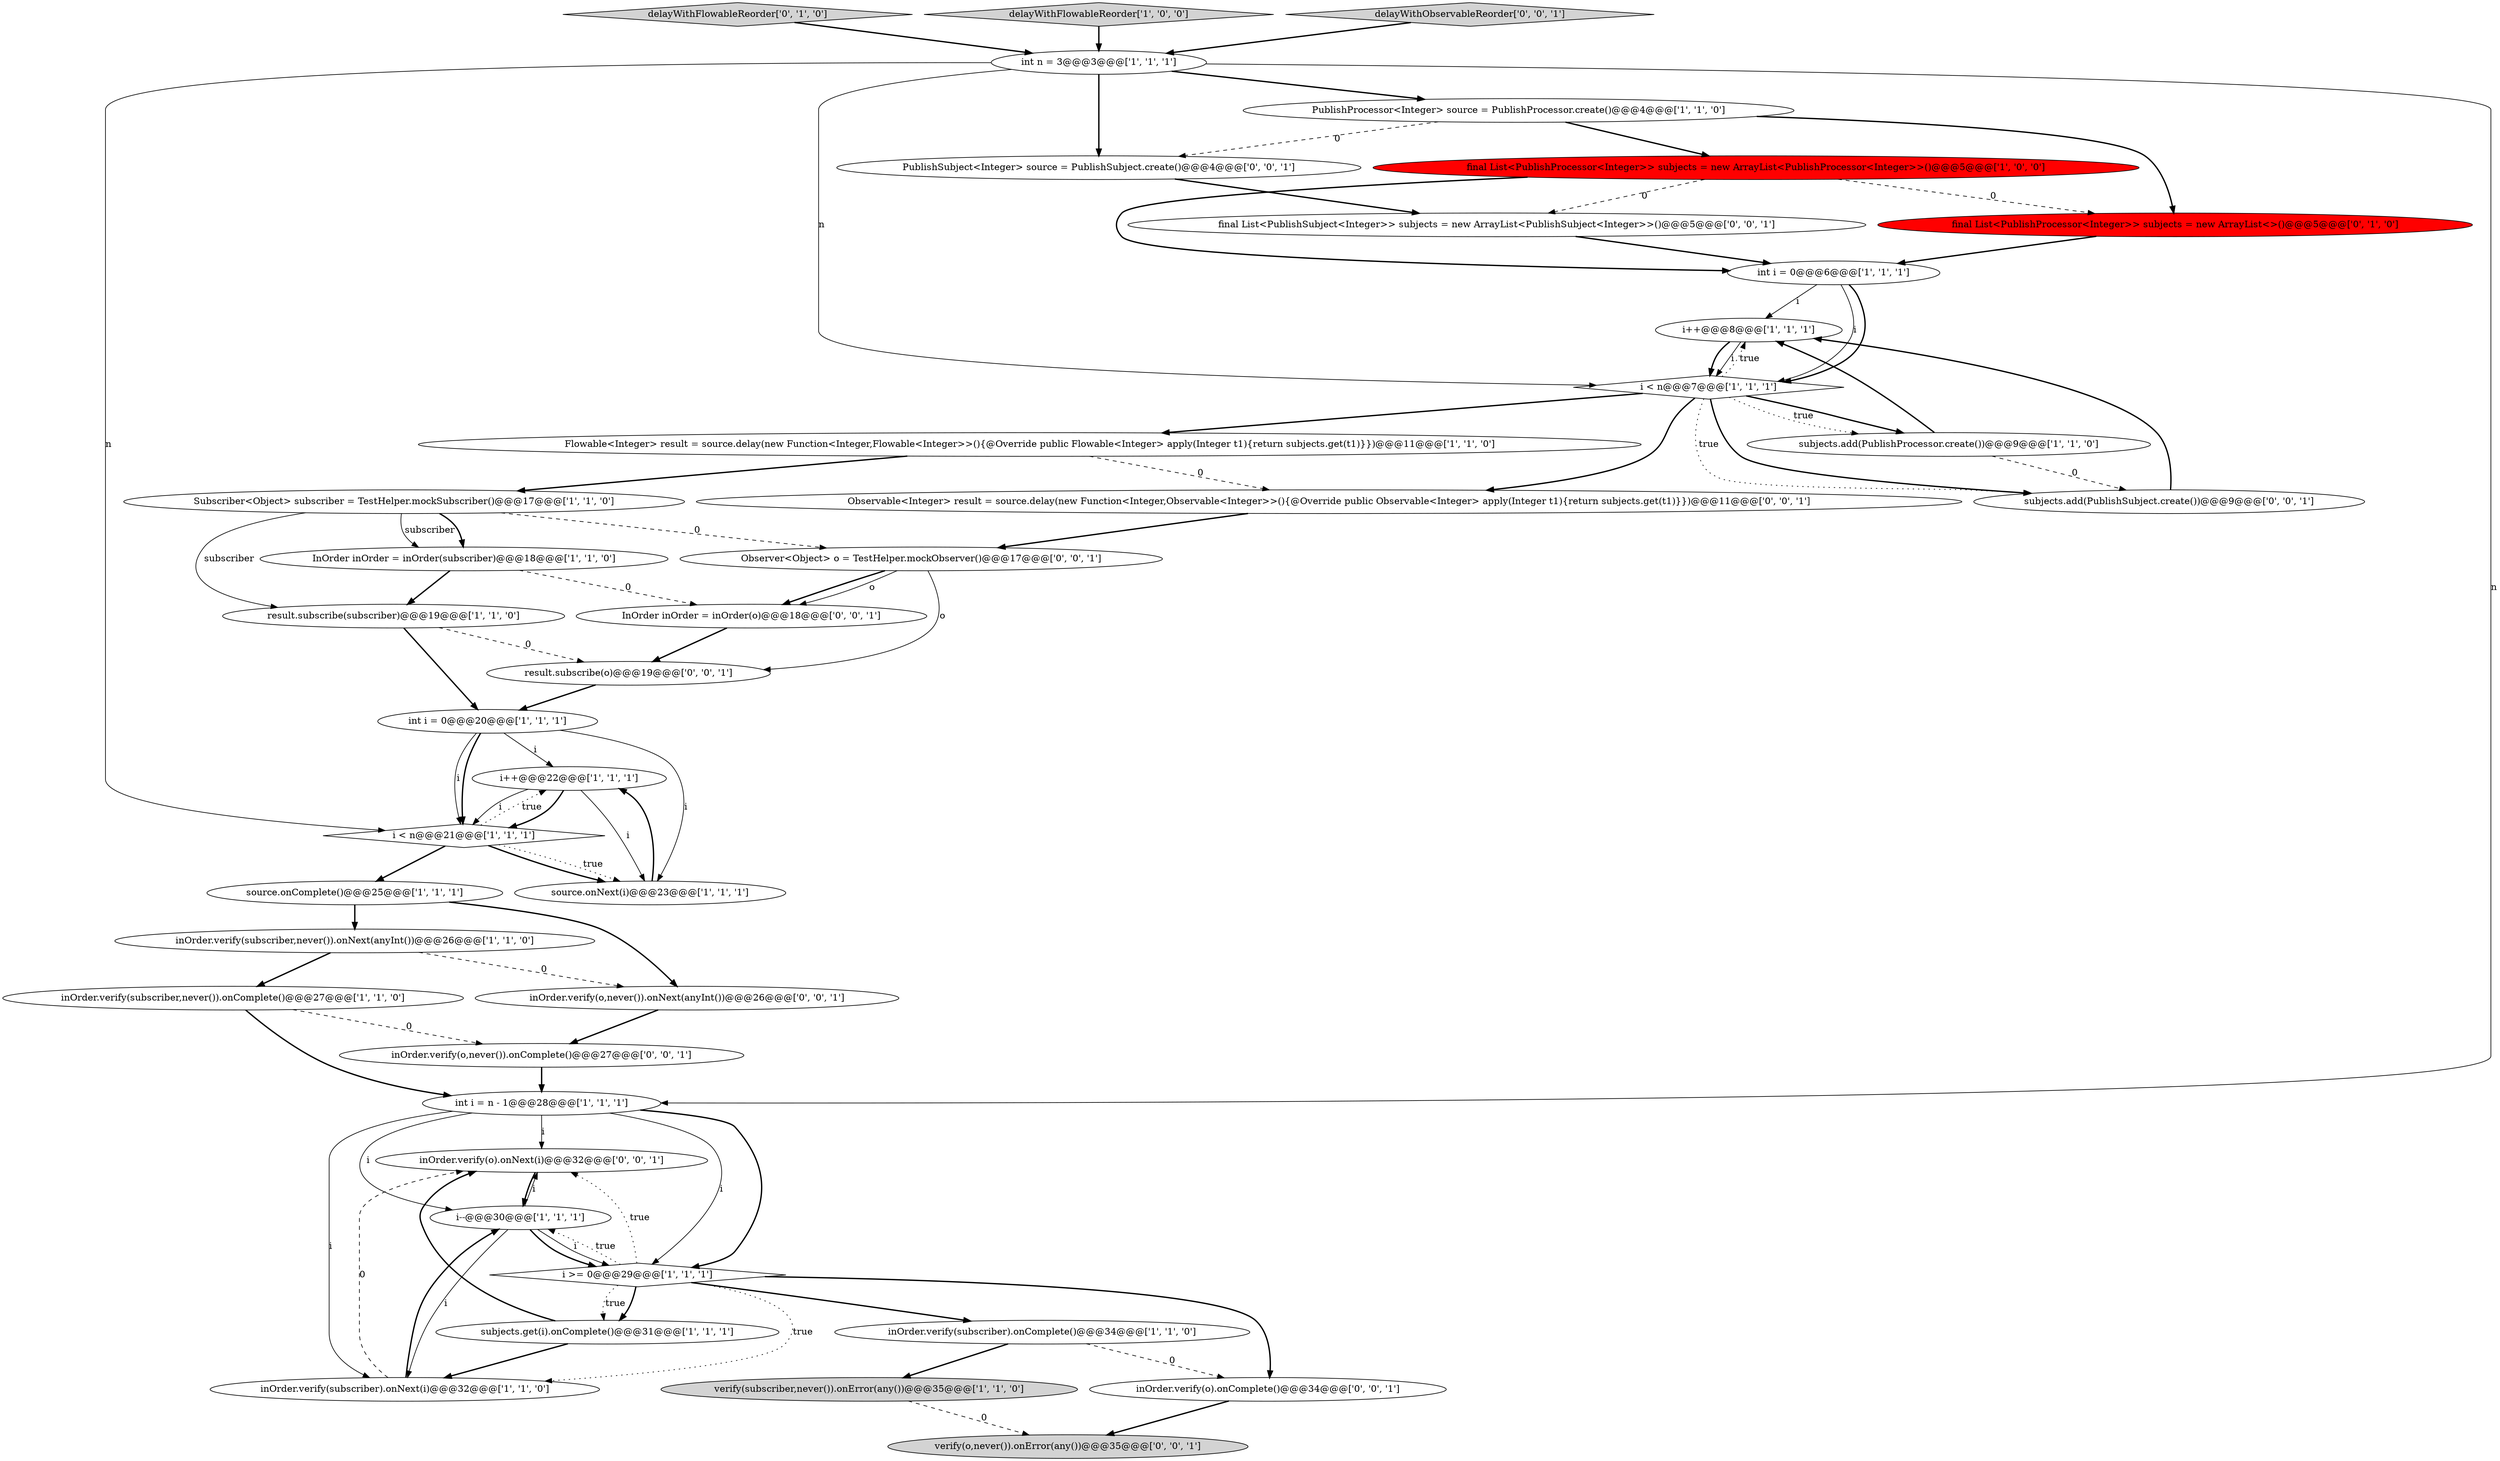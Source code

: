 digraph {
15 [style = filled, label = "inOrder.verify(subscriber,never()).onComplete()@@@27@@@['1', '1', '0']", fillcolor = white, shape = ellipse image = "AAA0AAABBB1BBB"];
17 [style = filled, label = "source.onComplete()@@@25@@@['1', '1', '1']", fillcolor = white, shape = ellipse image = "AAA0AAABBB1BBB"];
30 [style = filled, label = "subjects.add(PublishSubject.create())@@@9@@@['0', '0', '1']", fillcolor = white, shape = ellipse image = "AAA0AAABBB3BBB"];
27 [style = filled, label = "delayWithFlowableReorder['0', '1', '0']", fillcolor = lightgray, shape = diamond image = "AAA0AAABBB2BBB"];
32 [style = filled, label = "Observer<Object> o = TestHelper.mockObserver()@@@17@@@['0', '0', '1']", fillcolor = white, shape = ellipse image = "AAA0AAABBB3BBB"];
0 [style = filled, label = "subjects.get(i).onComplete()@@@31@@@['1', '1', '1']", fillcolor = white, shape = ellipse image = "AAA0AAABBB1BBB"];
24 [style = filled, label = "i++@@@22@@@['1', '1', '1']", fillcolor = white, shape = ellipse image = "AAA0AAABBB1BBB"];
10 [style = filled, label = "inOrder.verify(subscriber).onComplete()@@@34@@@['1', '1', '0']", fillcolor = white, shape = ellipse image = "AAA0AAABBB1BBB"];
14 [style = filled, label = "inOrder.verify(subscriber,never()).onNext(anyInt())@@@26@@@['1', '1', '0']", fillcolor = white, shape = ellipse image = "AAA0AAABBB1BBB"];
4 [style = filled, label = "int n = 3@@@3@@@['1', '1', '1']", fillcolor = white, shape = ellipse image = "AAA0AAABBB1BBB"];
25 [style = filled, label = "subjects.add(PublishProcessor.create())@@@9@@@['1', '1', '0']", fillcolor = white, shape = ellipse image = "AAA0AAABBB1BBB"];
33 [style = filled, label = "verify(o,never()).onError(any())@@@35@@@['0', '0', '1']", fillcolor = lightgray, shape = ellipse image = "AAA0AAABBB3BBB"];
39 [style = filled, label = "inOrder.verify(o,never()).onNext(anyInt())@@@26@@@['0', '0', '1']", fillcolor = white, shape = ellipse image = "AAA0AAABBB3BBB"];
6 [style = filled, label = "verify(subscriber,never()).onError(any())@@@35@@@['1', '1', '0']", fillcolor = lightgray, shape = ellipse image = "AAA0AAABBB1BBB"];
21 [style = filled, label = "final List<PublishProcessor<Integer>> subjects = new ArrayList<PublishProcessor<Integer>>()@@@5@@@['1', '0', '0']", fillcolor = red, shape = ellipse image = "AAA1AAABBB1BBB"];
8 [style = filled, label = "InOrder inOrder = inOrder(subscriber)@@@18@@@['1', '1', '0']", fillcolor = white, shape = ellipse image = "AAA0AAABBB1BBB"];
37 [style = filled, label = "result.subscribe(o)@@@19@@@['0', '0', '1']", fillcolor = white, shape = ellipse image = "AAA0AAABBB3BBB"];
22 [style = filled, label = "int i = 0@@@6@@@['1', '1', '1']", fillcolor = white, shape = ellipse image = "AAA0AAABBB1BBB"];
26 [style = filled, label = "final List<PublishProcessor<Integer>> subjects = new ArrayList<>()@@@5@@@['0', '1', '0']", fillcolor = red, shape = ellipse image = "AAA1AAABBB2BBB"];
38 [style = filled, label = "PublishSubject<Integer> source = PublishSubject.create()@@@4@@@['0', '0', '1']", fillcolor = white, shape = ellipse image = "AAA0AAABBB3BBB"];
23 [style = filled, label = "delayWithFlowableReorder['1', '0', '0']", fillcolor = lightgray, shape = diamond image = "AAA0AAABBB1BBB"];
9 [style = filled, label = "Subscriber<Object> subscriber = TestHelper.mockSubscriber()@@@17@@@['1', '1', '0']", fillcolor = white, shape = ellipse image = "AAA0AAABBB1BBB"];
28 [style = filled, label = "delayWithObservableReorder['0', '0', '1']", fillcolor = lightgray, shape = diamond image = "AAA0AAABBB3BBB"];
11 [style = filled, label = "i < n@@@21@@@['1', '1', '1']", fillcolor = white, shape = diamond image = "AAA0AAABBB1BBB"];
36 [style = filled, label = "inOrder.verify(o).onNext(i)@@@32@@@['0', '0', '1']", fillcolor = white, shape = ellipse image = "AAA0AAABBB3BBB"];
16 [style = filled, label = "inOrder.verify(subscriber).onNext(i)@@@32@@@['1', '1', '0']", fillcolor = white, shape = ellipse image = "AAA0AAABBB1BBB"];
19 [style = filled, label = "i--@@@30@@@['1', '1', '1']", fillcolor = white, shape = ellipse image = "AAA0AAABBB1BBB"];
29 [style = filled, label = "final List<PublishSubject<Integer>> subjects = new ArrayList<PublishSubject<Integer>>()@@@5@@@['0', '0', '1']", fillcolor = white, shape = ellipse image = "AAA0AAABBB3BBB"];
12 [style = filled, label = "result.subscribe(subscriber)@@@19@@@['1', '1', '0']", fillcolor = white, shape = ellipse image = "AAA0AAABBB1BBB"];
35 [style = filled, label = "InOrder inOrder = inOrder(o)@@@18@@@['0', '0', '1']", fillcolor = white, shape = ellipse image = "AAA0AAABBB3BBB"];
7 [style = filled, label = "i++@@@8@@@['1', '1', '1']", fillcolor = white, shape = ellipse image = "AAA0AAABBB1BBB"];
34 [style = filled, label = "inOrder.verify(o,never()).onComplete()@@@27@@@['0', '0', '1']", fillcolor = white, shape = ellipse image = "AAA0AAABBB3BBB"];
5 [style = filled, label = "int i = n - 1@@@28@@@['1', '1', '1']", fillcolor = white, shape = ellipse image = "AAA0AAABBB1BBB"];
3 [style = filled, label = "int i = 0@@@20@@@['1', '1', '1']", fillcolor = white, shape = ellipse image = "AAA0AAABBB1BBB"];
18 [style = filled, label = "i >= 0@@@29@@@['1', '1', '1']", fillcolor = white, shape = diamond image = "AAA0AAABBB1BBB"];
1 [style = filled, label = "PublishProcessor<Integer> source = PublishProcessor.create()@@@4@@@['1', '1', '0']", fillcolor = white, shape = ellipse image = "AAA0AAABBB1BBB"];
40 [style = filled, label = "inOrder.verify(o).onComplete()@@@34@@@['0', '0', '1']", fillcolor = white, shape = ellipse image = "AAA0AAABBB3BBB"];
2 [style = filled, label = "i < n@@@7@@@['1', '1', '1']", fillcolor = white, shape = diamond image = "AAA0AAABBB1BBB"];
13 [style = filled, label = "source.onNext(i)@@@23@@@['1', '1', '1']", fillcolor = white, shape = ellipse image = "AAA0AAABBB1BBB"];
31 [style = filled, label = "Observable<Integer> result = source.delay(new Function<Integer,Observable<Integer>>(){@Override public Observable<Integer> apply(Integer t1){return subjects.get(t1)}})@@@11@@@['0', '0', '1']", fillcolor = white, shape = ellipse image = "AAA0AAABBB3BBB"];
20 [style = filled, label = "Flowable<Integer> result = source.delay(new Function<Integer,Flowable<Integer>>(){@Override public Flowable<Integer> apply(Integer t1){return subjects.get(t1)}})@@@11@@@['1', '1', '0']", fillcolor = white, shape = ellipse image = "AAA0AAABBB1BBB"];
32->35 [style = bold, label=""];
20->9 [style = bold, label=""];
8->35 [style = dashed, label="0"];
26->22 [style = bold, label=""];
37->3 [style = bold, label=""];
2->25 [style = dotted, label="true"];
19->16 [style = solid, label="i"];
9->8 [style = solid, label="subscriber"];
35->37 [style = bold, label=""];
17->14 [style = bold, label=""];
1->21 [style = bold, label=""];
24->11 [style = bold, label=""];
11->13 [style = bold, label=""];
5->19 [style = solid, label="i"];
1->38 [style = dashed, label="0"];
5->36 [style = solid, label="i"];
2->25 [style = bold, label=""];
21->29 [style = dashed, label="0"];
18->0 [style = bold, label=""];
2->31 [style = bold, label=""];
4->2 [style = solid, label="n"];
2->20 [style = bold, label=""];
19->18 [style = bold, label=""];
4->38 [style = bold, label=""];
5->16 [style = solid, label="i"];
15->34 [style = dashed, label="0"];
12->37 [style = dashed, label="0"];
18->16 [style = dotted, label="true"];
39->34 [style = bold, label=""];
4->5 [style = solid, label="n"];
3->11 [style = bold, label=""];
22->2 [style = solid, label="i"];
11->13 [style = dotted, label="true"];
16->19 [style = bold, label=""];
9->8 [style = bold, label=""];
25->7 [style = bold, label=""];
3->13 [style = solid, label="i"];
6->33 [style = dashed, label="0"];
0->36 [style = bold, label=""];
21->22 [style = bold, label=""];
25->30 [style = dashed, label="0"];
7->2 [style = bold, label=""];
30->7 [style = bold, label=""];
17->39 [style = bold, label=""];
19->36 [style = solid, label="i"];
18->0 [style = dotted, label="true"];
11->17 [style = bold, label=""];
14->15 [style = bold, label=""];
11->24 [style = dotted, label="true"];
4->11 [style = solid, label="n"];
3->24 [style = solid, label="i"];
0->16 [style = bold, label=""];
22->2 [style = bold, label=""];
13->24 [style = bold, label=""];
24->13 [style = solid, label="i"];
7->2 [style = solid, label="i"];
31->32 [style = bold, label=""];
18->40 [style = bold, label=""];
18->36 [style = dotted, label="true"];
20->31 [style = dashed, label="0"];
18->19 [style = dotted, label="true"];
14->39 [style = dashed, label="0"];
2->30 [style = dotted, label="true"];
5->18 [style = bold, label=""];
10->6 [style = bold, label=""];
9->32 [style = dashed, label="0"];
40->33 [style = bold, label=""];
10->40 [style = dashed, label="0"];
18->10 [style = bold, label=""];
21->26 [style = dashed, label="0"];
19->18 [style = solid, label="i"];
5->18 [style = solid, label="i"];
16->36 [style = dashed, label="0"];
4->1 [style = bold, label=""];
12->3 [style = bold, label=""];
8->12 [style = bold, label=""];
36->19 [style = bold, label=""];
24->11 [style = solid, label="i"];
34->5 [style = bold, label=""];
38->29 [style = bold, label=""];
23->4 [style = bold, label=""];
1->26 [style = bold, label=""];
15->5 [style = bold, label=""];
9->12 [style = solid, label="subscriber"];
27->4 [style = bold, label=""];
2->7 [style = dotted, label="true"];
32->37 [style = solid, label="o"];
3->11 [style = solid, label="i"];
29->22 [style = bold, label=""];
22->7 [style = solid, label="i"];
2->30 [style = bold, label=""];
32->35 [style = solid, label="o"];
28->4 [style = bold, label=""];
}
